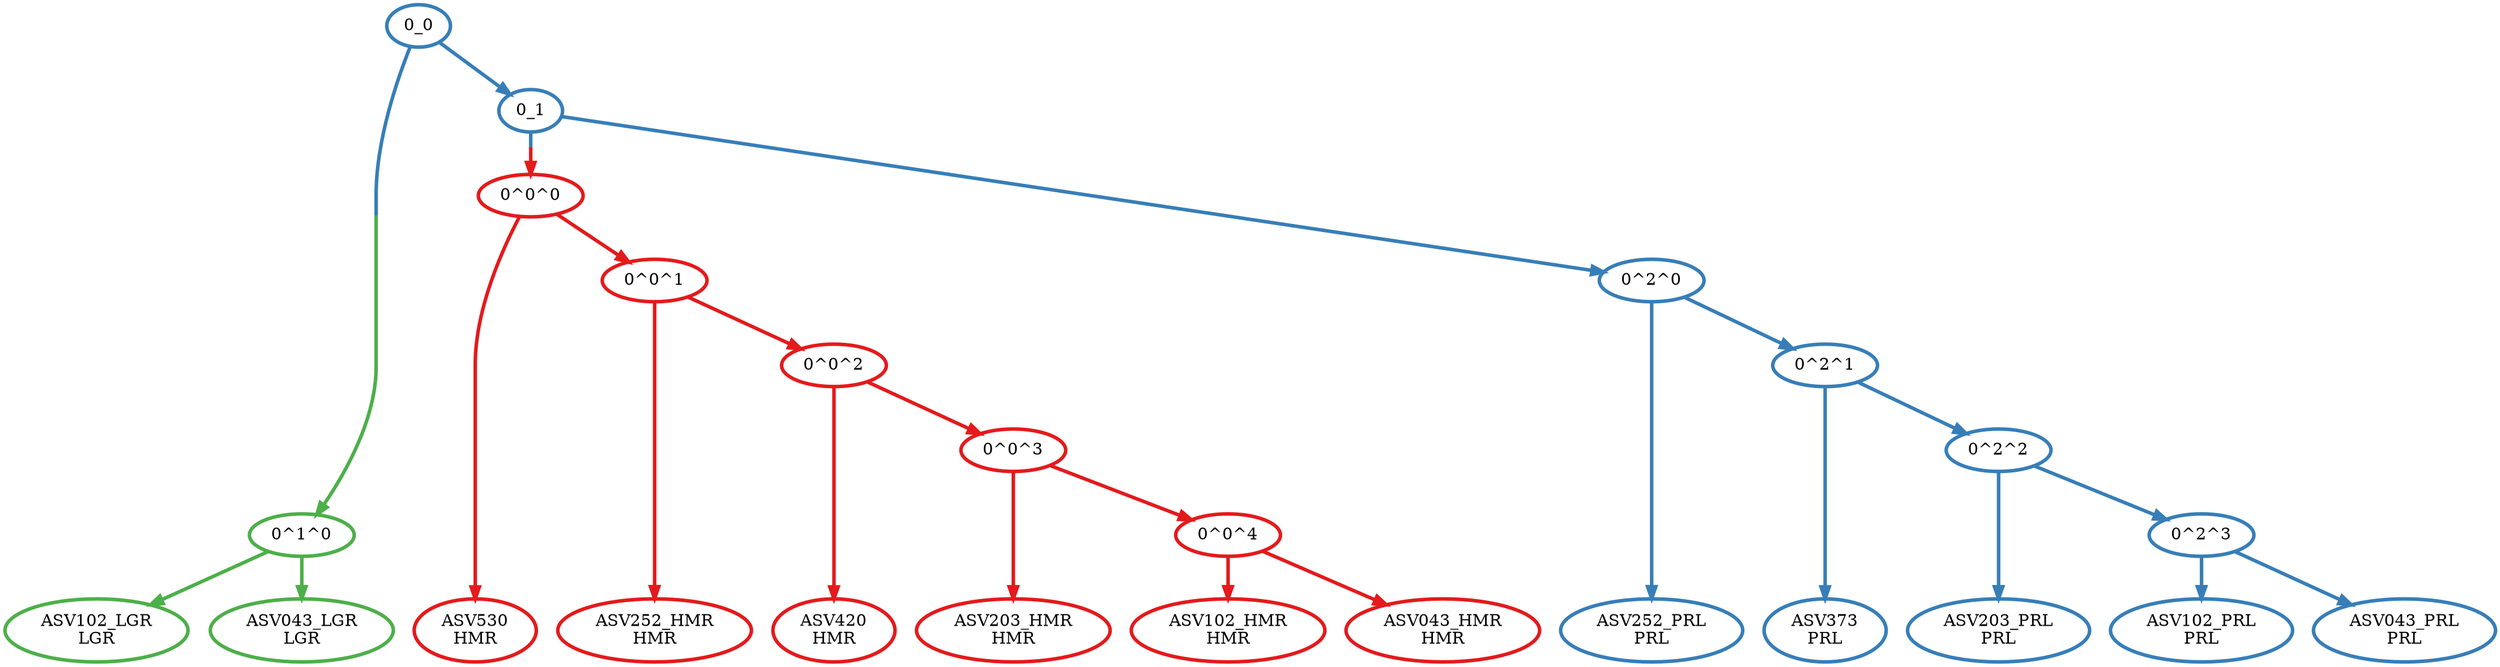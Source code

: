digraph T {
	{
		rank=same
		24 [penwidth=3,colorscheme=set19,color=1,label="ASV102_HMR\nHMR"]
		23 [penwidth=3,colorscheme=set19,color=1,label="ASV043_HMR\nHMR"]
		21 [penwidth=3,colorscheme=set19,color=1,label="ASV203_HMR\nHMR"]
		19 [penwidth=3,colorscheme=set19,color=1,label="ASV420\nHMR"]
		17 [penwidth=3,colorscheme=set19,color=1,label="ASV252_HMR\nHMR"]
		15 [penwidth=3,colorscheme=set19,color=1,label="ASV530\nHMR"]
		13 [penwidth=3,colorscheme=set19,color=3,label="ASV102_LGR\nLGR"]
		12 [penwidth=3,colorscheme=set19,color=3,label="ASV043_LGR\nLGR"]
		10 [penwidth=3,colorscheme=set19,color=2,label="ASV102_PRL\nPRL"]
		9 [penwidth=3,colorscheme=set19,color=2,label="ASV043_PRL\nPRL"]
		7 [penwidth=3,colorscheme=set19,color=2,label="ASV203_PRL\nPRL"]
		5 [penwidth=3,colorscheme=set19,color=2,label="ASV373\nPRL"]
		3 [penwidth=3,colorscheme=set19,color=2,label="ASV252_PRL\nPRL"]
	}
	22 [penwidth=3,colorscheme=set19,color=1,label="0^0^4"]
	20 [penwidth=3,colorscheme=set19,color=1,label="0^0^3"]
	18 [penwidth=3,colorscheme=set19,color=1,label="0^0^2"]
	16 [penwidth=3,colorscheme=set19,color=1,label="0^0^1"]
	14 [penwidth=3,colorscheme=set19,color=1,label="0^0^0"]
	11 [penwidth=3,colorscheme=set19,color=3,label="0^1^0"]
	8 [penwidth=3,colorscheme=set19,color=2,label="0^2^3"]
	6 [penwidth=3,colorscheme=set19,color=2,label="0^2^2"]
	4 [penwidth=3,colorscheme=set19,color=2,label="0^2^1"]
	2 [penwidth=3,colorscheme=set19,color=2,label="0^2^0"]
	1 [penwidth=3,colorscheme=set19,color=2,label="0_1"]
	0 [penwidth=3,colorscheme=set19,color=2,label="0_0"]
	22 -> 24 [penwidth=3,colorscheme=set19,color=1]
	22 -> 23 [penwidth=3,colorscheme=set19,color=1]
	20 -> 22 [penwidth=3,colorscheme=set19,color=1]
	20 -> 21 [penwidth=3,colorscheme=set19,color=1]
	18 -> 20 [penwidth=3,colorscheme=set19,color=1]
	18 -> 19 [penwidth=3,colorscheme=set19,color=1]
	16 -> 18 [penwidth=3,colorscheme=set19,color=1]
	16 -> 17 [penwidth=3,colorscheme=set19,color=1]
	14 -> 16 [penwidth=3,colorscheme=set19,color=1]
	14 -> 15 [penwidth=3,colorscheme=set19,color=1]
	11 -> 13 [penwidth=3,colorscheme=set19,color=3]
	11 -> 12 [penwidth=3,colorscheme=set19,color=3]
	8 -> 10 [penwidth=3,colorscheme=set19,color=2]
	8 -> 9 [penwidth=3,colorscheme=set19,color=2]
	6 -> 8 [penwidth=3,colorscheme=set19,color=2]
	6 -> 7 [penwidth=3,colorscheme=set19,color=2]
	4 -> 6 [penwidth=3,colorscheme=set19,color=2]
	4 -> 5 [penwidth=3,colorscheme=set19,color=2]
	2 -> 4 [penwidth=3,colorscheme=set19,color=2]
	2 -> 3 [penwidth=3,colorscheme=set19,color=2]
	1 -> 14 [penwidth=3,colorscheme=set19,color="2;0.5:1"]
	1 -> 2 [penwidth=3,colorscheme=set19,color=2]
	0 -> 11 [penwidth=3,colorscheme=set19,color="2;0.5:3"]
	0 -> 1 [penwidth=3,colorscheme=set19,color=2]
}
